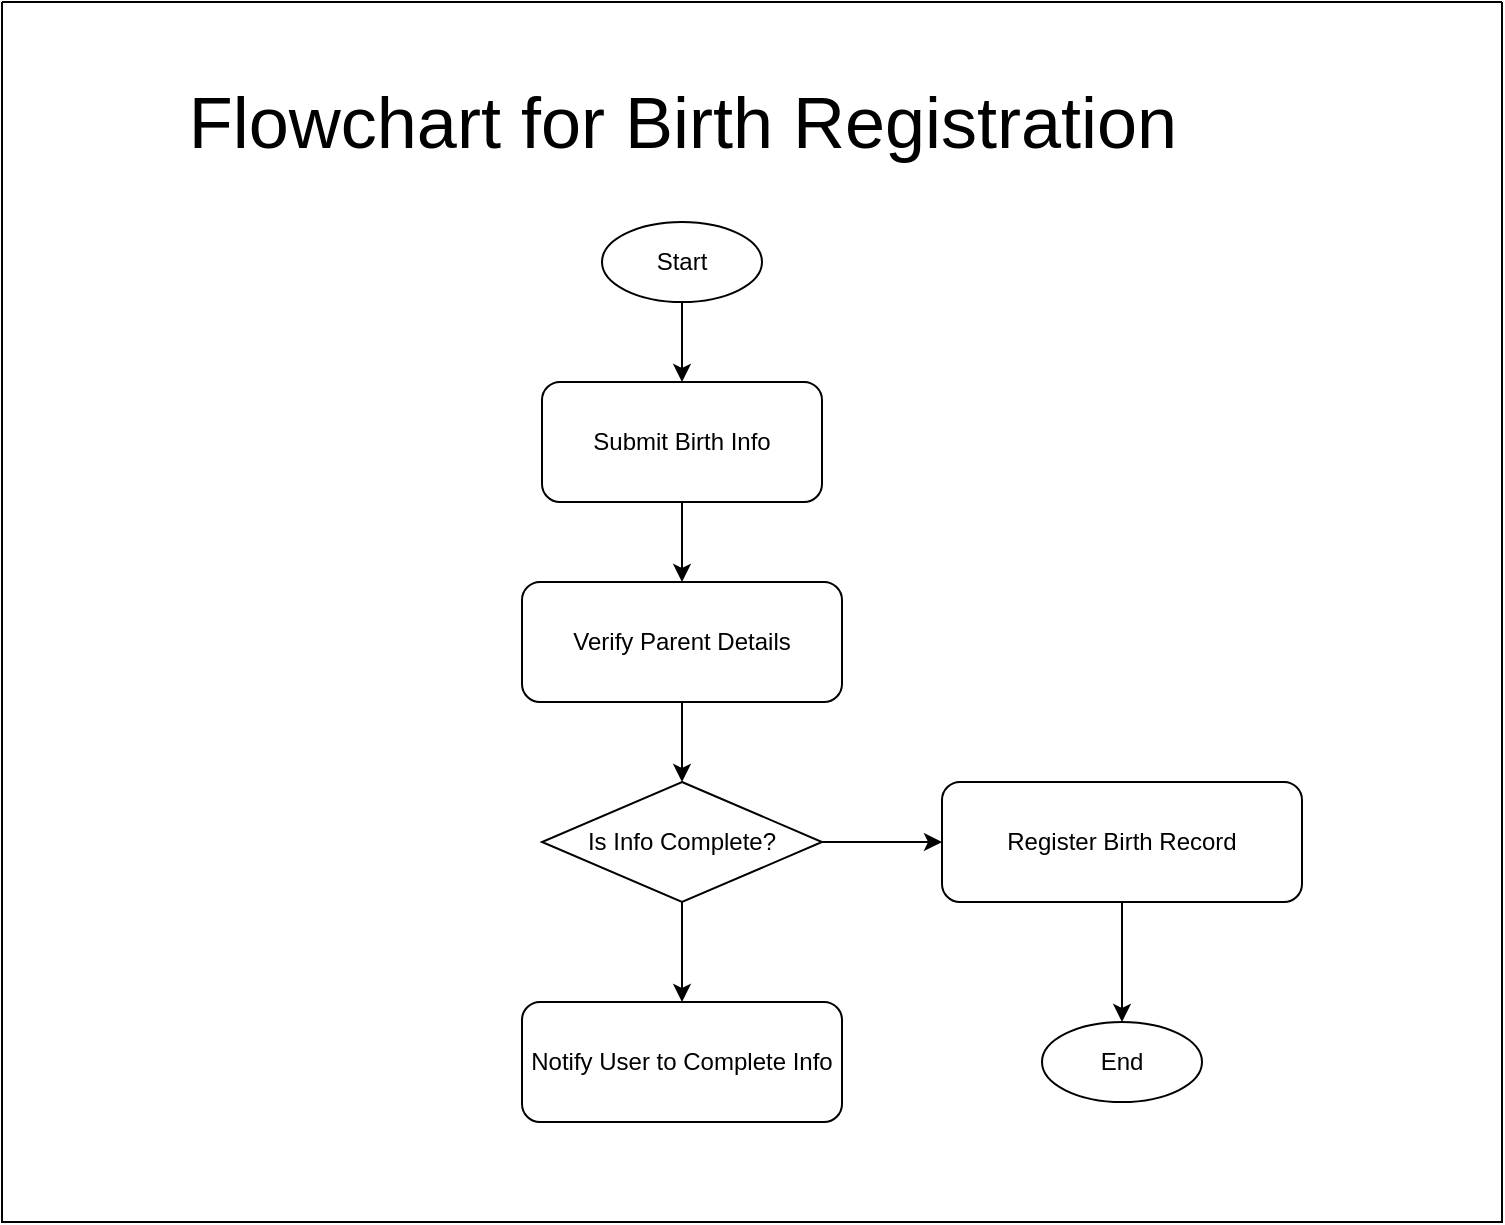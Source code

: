 <mxfile version="24.8.8">
  <diagram id="C5RBs43oDa-KdzZeNtuy" name="Register Birth">
    <mxGraphModel dx="2547" dy="1928" grid="1" gridSize="10" guides="1" tooltips="1" connect="1" arrows="1" fold="1" page="1" pageScale="1" pageWidth="827" pageHeight="1169" math="0" shadow="0">
      <root>
        <mxCell id="0" />
        <mxCell id="1" parent="0" />
        <mxCell id="2" value="Start" style="ellipse;whiteSpace=wrap;html=1;aspect=fixed;" parent="1" vertex="1">
          <mxGeometry x="130" y="40" width="80" height="40" as="geometry" />
        </mxCell>
        <mxCell id="3" value="Submit Birth Info" style="rounded=1;whiteSpace=wrap;html=1;" parent="1" vertex="1">
          <mxGeometry x="100" y="120" width="140" height="60" as="geometry" />
        </mxCell>
        <mxCell id="4" value="Verify Parent Details" style="rounded=1;whiteSpace=wrap;html=1;" parent="1" vertex="1">
          <mxGeometry x="90" y="220" width="160" height="60" as="geometry" />
        </mxCell>
        <mxCell id="5" value="Is Info Complete?" style="rhombus;whiteSpace=wrap;html=1;" parent="1" vertex="1">
          <mxGeometry x="100" y="320" width="140" height="60" as="geometry" />
        </mxCell>
        <mxCell id="6" value="Register Birth Record" style="rounded=1;whiteSpace=wrap;html=1;" parent="1" vertex="1">
          <mxGeometry x="300" y="320" width="180" height="60" as="geometry" />
        </mxCell>
        <mxCell id="7" value="Notify User to Complete Info" style="rounded=1;whiteSpace=wrap;html=1;" parent="1" vertex="1">
          <mxGeometry x="90" y="430" width="160" height="60" as="geometry" />
        </mxCell>
        <mxCell id="8" value="End" style="ellipse;whiteSpace=wrap;html=1;aspect=fixed;" parent="1" vertex="1">
          <mxGeometry x="350" y="440" width="80" height="40" as="geometry" />
        </mxCell>
        <mxCell id="9" parent="1" source="2" target="3" edge="1">
          <mxGeometry relative="1" as="geometry" />
        </mxCell>
        <mxCell id="10" parent="1" source="3" target="4" edge="1">
          <mxGeometry relative="1" as="geometry" />
        </mxCell>
        <mxCell id="11" parent="1" source="4" target="5" edge="1">
          <mxGeometry relative="1" as="geometry" />
        </mxCell>
        <mxCell id="12" parent="1" source="5" target="6" edge="1">
          <mxGeometry relative="1" as="geometry" />
        </mxCell>
        <mxCell id="13" parent="1" source="5" target="7" edge="1">
          <mxGeometry relative="1" as="geometry" />
        </mxCell>
        <mxCell id="14" parent="1" source="6" target="8" edge="1">
          <mxGeometry relative="1" as="geometry" />
        </mxCell>
        <mxCell id="2NwipSwWq6B7TseehZLS-14" value="&lt;font style=&quot;font-size: 36px;&quot;&gt;Flowchart for Birth Registration&lt;/font&gt;" style="text;html=1;align=center;verticalAlign=middle;resizable=0;points=[];autosize=1;strokeColor=none;fillColor=none;" parent="1" vertex="1">
          <mxGeometry x="-90" y="-40" width="520" height="60" as="geometry" />
        </mxCell>
        <mxCell id="E_5ZKEck_lHyZWBLg7LH-14" value="" style="swimlane;startSize=0;" vertex="1" parent="1">
          <mxGeometry x="-170" y="-70" width="750" height="610" as="geometry" />
        </mxCell>
      </root>
    </mxGraphModel>
  </diagram>
</mxfile>
